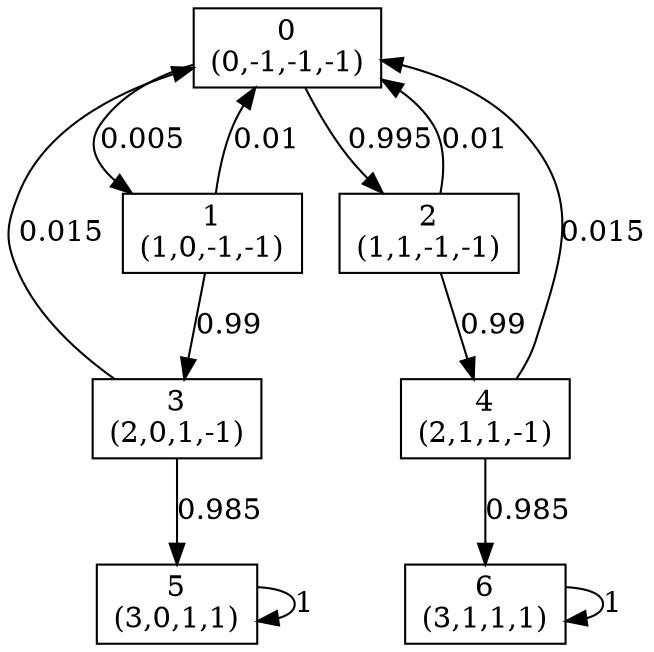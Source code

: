 digraph P {
node [shape=box];
0 -> 1 [ label="0.005" ];
0 -> 2 [ label="0.995" ];
1 -> 0 [ label="0.01" ];
1 -> 3 [ label="0.99" ];
2 -> 0 [ label="0.01" ];
2 -> 4 [ label="0.99" ];
3 -> 0 [ label="0.015" ];
3 -> 5 [ label="0.985" ];
4 -> 0 [ label="0.015" ];
4 -> 6 [ label="0.985" ];
5 -> 5 [ label="1" ];
6 -> 6 [ label="1" ];
0 [label="0\n(0,-1,-1,-1)"];
1 [label="1\n(1,0,-1,-1)"];
2 [label="2\n(1,1,-1,-1)"];
3 [label="3\n(2,0,1,-1)"];
4 [label="4\n(2,1,1,-1)"];
5 [label="5\n(3,0,1,1)"];
6 [label="6\n(3,1,1,1)"];
}
